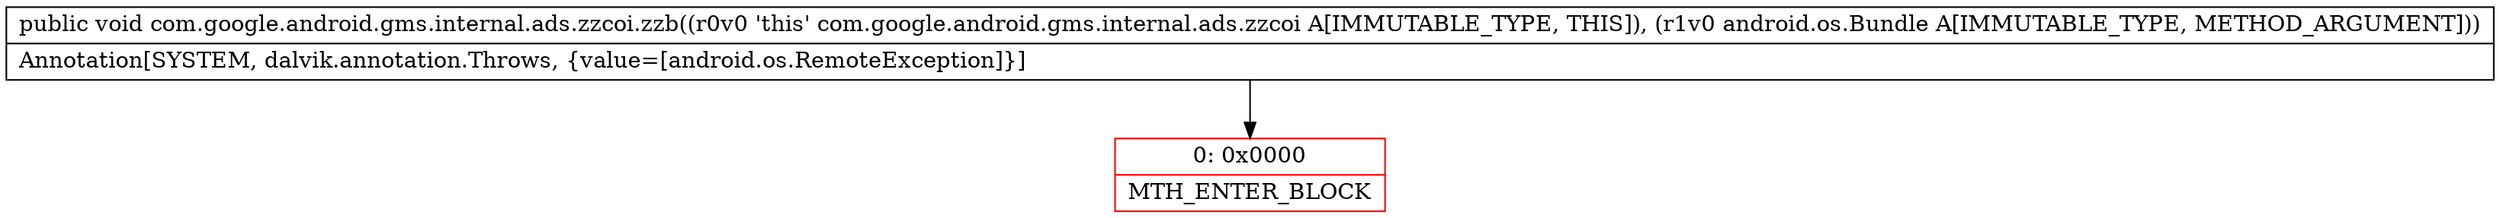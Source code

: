 digraph "CFG forcom.google.android.gms.internal.ads.zzcoi.zzb(Landroid\/os\/Bundle;)V" {
subgraph cluster_Region_1648750821 {
label = "R(0)";
node [shape=record,color=blue];
}
Node_0 [shape=record,color=red,label="{0\:\ 0x0000|MTH_ENTER_BLOCK\l}"];
MethodNode[shape=record,label="{public void com.google.android.gms.internal.ads.zzcoi.zzb((r0v0 'this' com.google.android.gms.internal.ads.zzcoi A[IMMUTABLE_TYPE, THIS]), (r1v0 android.os.Bundle A[IMMUTABLE_TYPE, METHOD_ARGUMENT]))  | Annotation[SYSTEM, dalvik.annotation.Throws, \{value=[android.os.RemoteException]\}]\l}"];
MethodNode -> Node_0;
}

